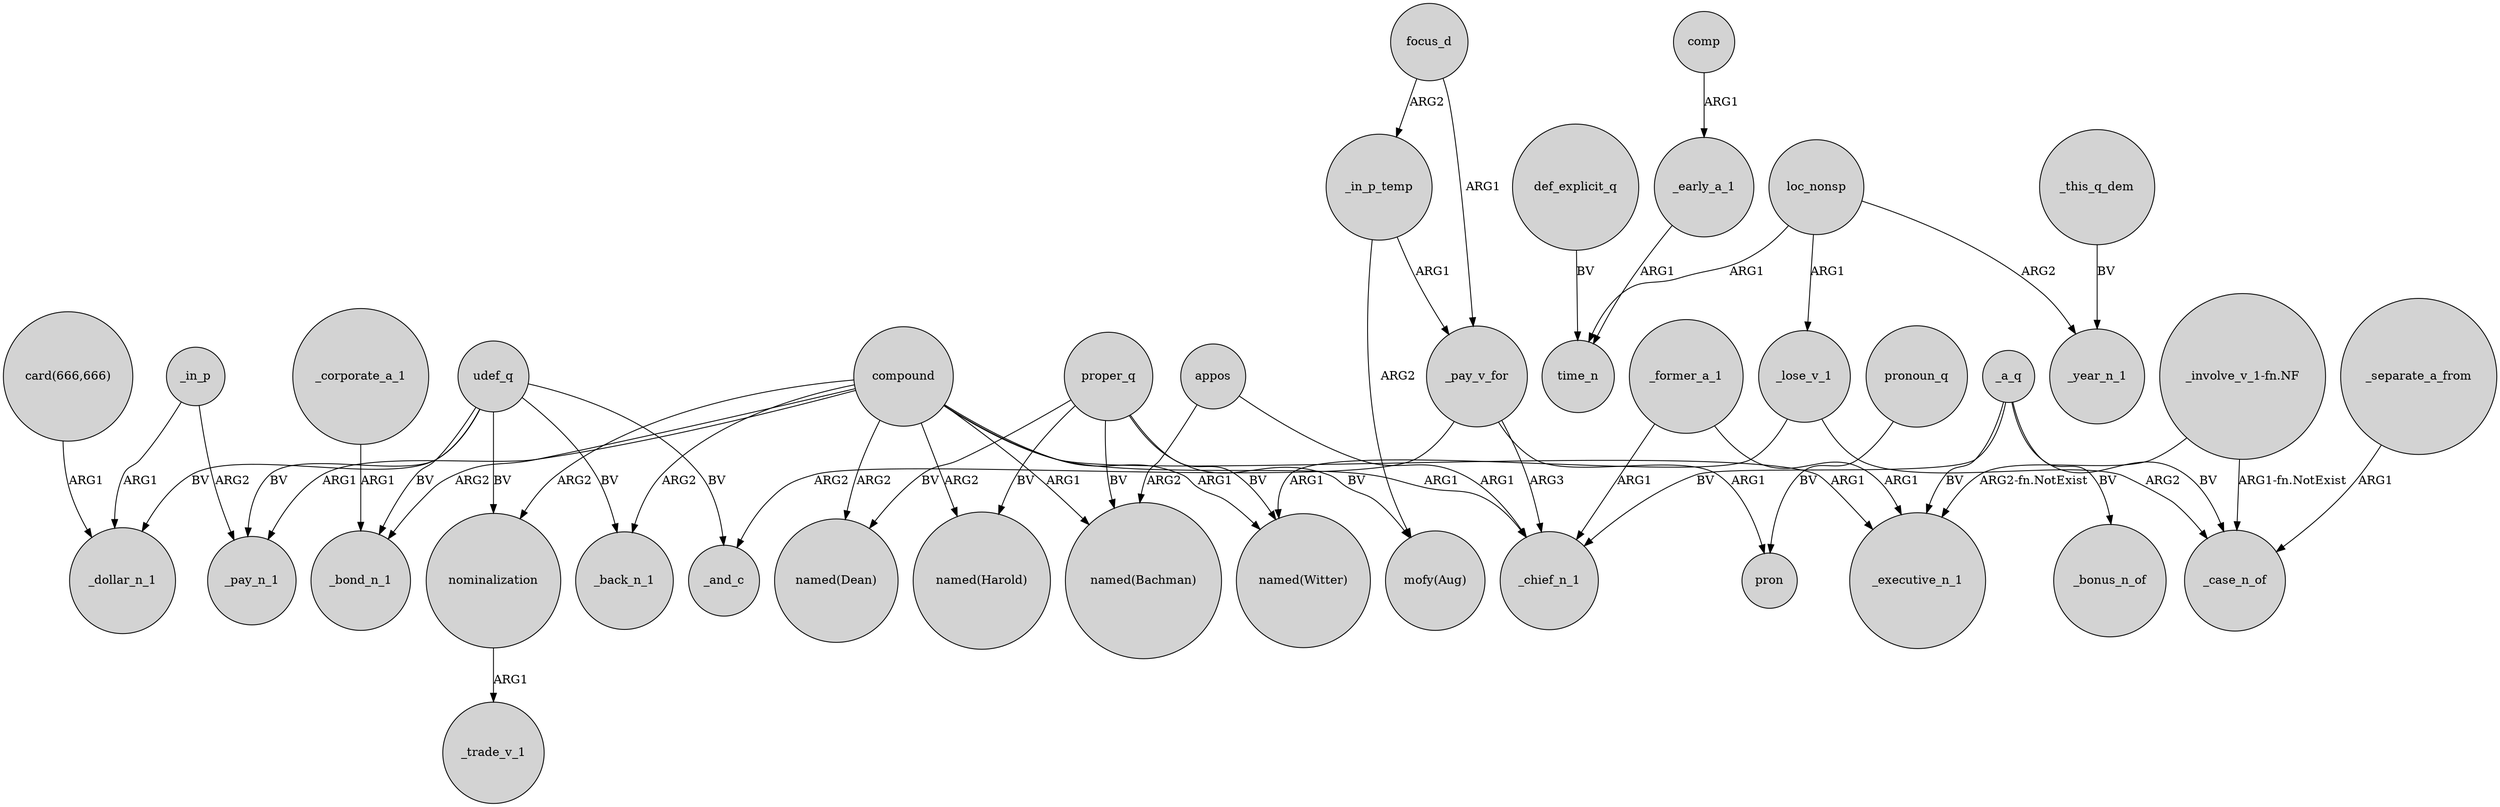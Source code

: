 digraph {
	node [shape=circle style=filled]
	_a_q -> _chief_n_1 [label=BV]
	focus_d -> _in_p_temp [label=ARG2]
	appos -> _chief_n_1 [label=ARG1]
	_in_p -> _pay_n_1 [label=ARG2]
	"_involve_v_1-fn.NF" -> _executive_n_1 [label="ARG2-fn.NotExist"]
	def_explicit_q -> time_n [label=BV]
	compound -> "named(Bachman)" [label=ARG1]
	compound -> _chief_n_1 [label=ARG1]
	_a_q -> _case_n_of [label=BV]
	udef_q -> _back_n_1 [label=BV]
	proper_q -> "named(Harold)" [label=BV]
	_lose_v_1 -> _case_n_of [label=ARG2]
	_corporate_a_1 -> _bond_n_1 [label=ARG1]
	compound -> _executive_n_1 [label=ARG1]
	compound -> _pay_n_1 [label=ARG1]
	focus_d -> _pay_v_for [label=ARG1]
	compound -> "named(Dean)" [label=ARG2]
	compound -> nominalization [label=ARG2]
	_pay_v_for -> pron [label=ARG1]
	loc_nonsp -> time_n [label=ARG1]
	nominalization -> _trade_v_1 [label=ARG1]
	_lose_v_1 -> "named(Witter)" [label=ARG1]
	_separate_a_from -> _case_n_of [label=ARG1]
	_former_a_1 -> _chief_n_1 [label=ARG1]
	compound -> "named(Witter)" [label=ARG1]
	pronoun_q -> pron [label=BV]
	udef_q -> _bond_n_1 [label=BV]
	_in_p_temp -> "mofy(Aug)" [label=ARG2]
	proper_q -> "named(Witter)" [label=BV]
	proper_q -> "mofy(Aug)" [label=BV]
	compound -> _back_n_1 [label=ARG2]
	_a_q -> _bonus_n_of [label=BV]
	loc_nonsp -> _year_n_1 [label=ARG2]
	appos -> "named(Bachman)" [label=ARG2]
	"_involve_v_1-fn.NF" -> _case_n_of [label="ARG1-fn.NotExist"]
	loc_nonsp -> _lose_v_1 [label=ARG1]
	_in_p_temp -> _pay_v_for [label=ARG1]
	udef_q -> nominalization [label=BV]
	compound -> "named(Harold)" [label=ARG2]
	compound -> _bond_n_1 [label=ARG2]
	_early_a_1 -> time_n [label=ARG1]
	_in_p -> _dollar_n_1 [label=ARG1]
	proper_q -> "named(Bachman)" [label=BV]
	udef_q -> _dollar_n_1 [label=BV]
	"card(666,666)" -> _dollar_n_1 [label=ARG1]
	_pay_v_for -> _chief_n_1 [label=ARG3]
	_a_q -> _executive_n_1 [label=BV]
	udef_q -> _and_c [label=BV]
	_former_a_1 -> _executive_n_1 [label=ARG1]
	comp -> _early_a_1 [label=ARG1]
	_pay_v_for -> _and_c [label=ARG2]
	proper_q -> "named(Dean)" [label=BV]
	udef_q -> _pay_n_1 [label=BV]
	_this_q_dem -> _year_n_1 [label=BV]
}
